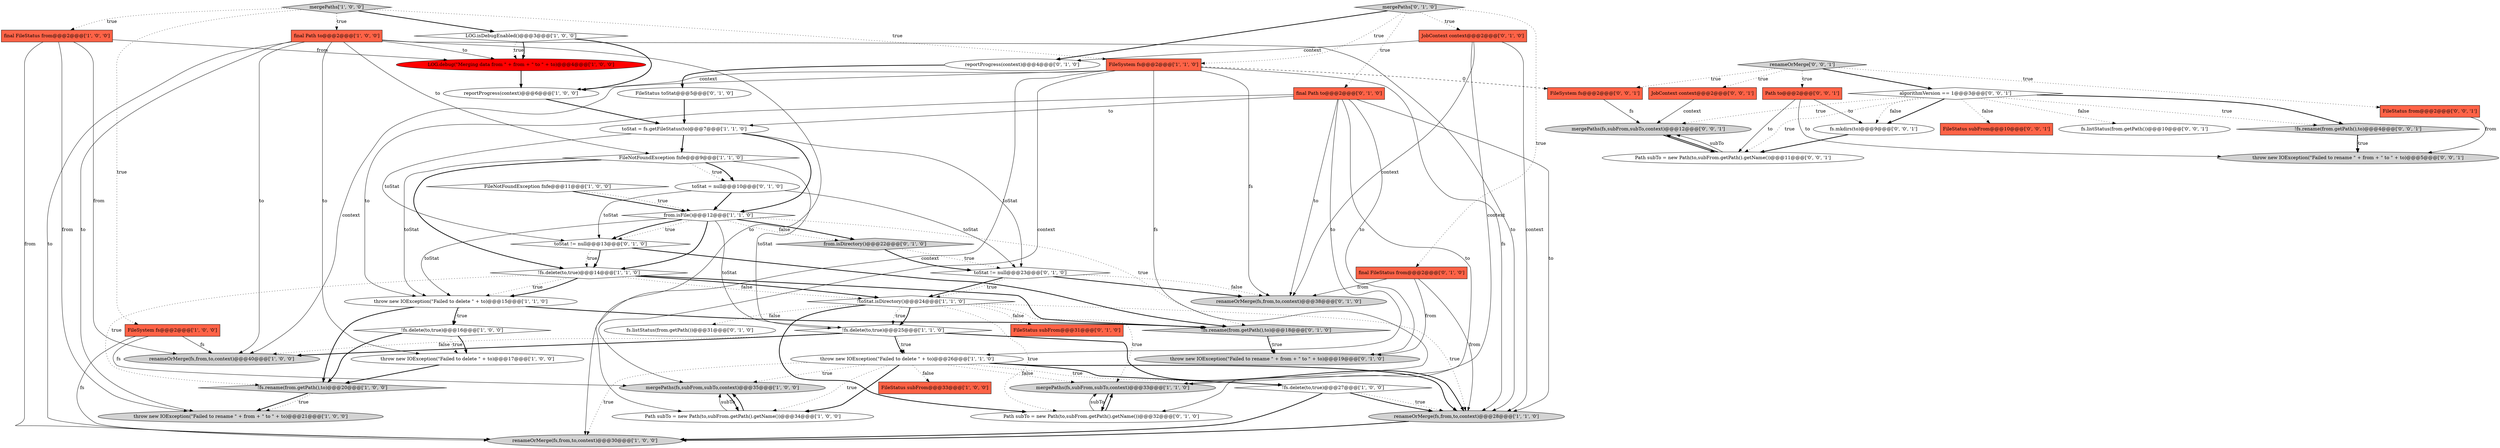 digraph {
5 [style = filled, label = "reportProgress(context)@@@6@@@['1', '0', '0']", fillcolor = white, shape = ellipse image = "AAA0AAABBB1BBB"];
3 [style = filled, label = "FileNotFoundException fnfe@@@11@@@['1', '0', '0']", fillcolor = white, shape = diamond image = "AAA0AAABBB1BBB"];
4 [style = filled, label = "LOG.debug(\"Merging data from \" + from + \" to \" + to)@@@4@@@['1', '0', '0']", fillcolor = red, shape = ellipse image = "AAA1AAABBB1BBB"];
25 [style = filled, label = "FileStatus subFrom@@@33@@@['1', '0', '0']", fillcolor = tomato, shape = box image = "AAA0AAABBB1BBB"];
30 [style = filled, label = "final FileStatus from@@@2@@@['0', '1', '0']", fillcolor = tomato, shape = box image = "AAA0AAABBB2BBB"];
54 [style = filled, label = "FileSystem fs@@@2@@@['0', '0', '1']", fillcolor = tomato, shape = box image = "AAA0AAABBB3BBB"];
27 [style = filled, label = "toStat = fs.getFileStatus(to)@@@7@@@['1', '1', '0']", fillcolor = white, shape = ellipse image = "AAA0AAABBB1BBB"];
8 [style = filled, label = "!fs.delete(to,true)@@@14@@@['1', '1', '0']", fillcolor = white, shape = diamond image = "AAA0AAABBB1BBB"];
9 [style = filled, label = "!fs.delete(to,true)@@@16@@@['1', '0', '0']", fillcolor = white, shape = diamond image = "AAA0AAABBB1BBB"];
16 [style = filled, label = "final FileStatus from@@@2@@@['1', '0', '0']", fillcolor = tomato, shape = box image = "AAA0AAABBB1BBB"];
33 [style = filled, label = "final Path to@@@2@@@['0', '1', '0']", fillcolor = tomato, shape = box image = "AAA0AAABBB2BBB"];
45 [style = filled, label = "JobContext context@@@2@@@['0', '0', '1']", fillcolor = tomato, shape = box image = "AAA0AAABBB3BBB"];
41 [style = filled, label = "FileStatus subFrom@@@31@@@['0', '1', '0']", fillcolor = tomato, shape = box image = "AAA0AAABBB2BBB"];
18 [style = filled, label = "renameOrMerge(fs,from,to,context)@@@40@@@['1', '0', '0']", fillcolor = lightgray, shape = ellipse image = "AAA0AAABBB1BBB"];
35 [style = filled, label = "JobContext context@@@2@@@['0', '1', '0']", fillcolor = tomato, shape = box image = "AAA0AAABBB2BBB"];
0 [style = filled, label = "LOG.isDebugEnabled()@@@3@@@['1', '0', '0']", fillcolor = white, shape = diamond image = "AAA0AAABBB1BBB"];
44 [style = filled, label = "from.isDirectory()@@@22@@@['0', '1', '0']", fillcolor = lightgray, shape = diamond image = "AAA0AAABBB2BBB"];
52 [style = filled, label = "FileStatus subFrom@@@10@@@['0', '0', '1']", fillcolor = tomato, shape = box image = "AAA0AAABBB3BBB"];
51 [style = filled, label = "mergePaths(fs,subFrom,subTo,context)@@@12@@@['0', '0', '1']", fillcolor = lightgray, shape = ellipse image = "AAA0AAABBB3BBB"];
49 [style = filled, label = "fs.listStatus(from.getPath())@@@10@@@['0', '0', '1']", fillcolor = white, shape = ellipse image = "AAA0AAABBB3BBB"];
11 [style = filled, label = "!fs.rename(from.getPath(),to)@@@20@@@['1', '0', '0']", fillcolor = lightgray, shape = diamond image = "AAA0AAABBB1BBB"];
10 [style = filled, label = "from.isFile()@@@12@@@['1', '1', '0']", fillcolor = white, shape = diamond image = "AAA0AAABBB1BBB"];
29 [style = filled, label = "!fs.rename(from.getPath(),to)@@@18@@@['0', '1', '0']", fillcolor = lightgray, shape = diamond image = "AAA0AAABBB2BBB"];
47 [style = filled, label = "Path subTo = new Path(to,subFrom.getPath().getName())@@@11@@@['0', '0', '1']", fillcolor = white, shape = ellipse image = "AAA0AAABBB3BBB"];
13 [style = filled, label = "!fs.delete(to,true)@@@25@@@['1', '1', '0']", fillcolor = white, shape = diamond image = "AAA0AAABBB1BBB"];
15 [style = filled, label = "throw new IOException(\"Failed to delete \" + to)@@@17@@@['1', '0', '0']", fillcolor = white, shape = ellipse image = "AAA0AAABBB1BBB"];
14 [style = filled, label = "final Path to@@@2@@@['1', '0', '0']", fillcolor = tomato, shape = box image = "AAA0AAABBB1BBB"];
23 [style = filled, label = "renameOrMerge(fs,from,to,context)@@@30@@@['1', '0', '0']", fillcolor = lightgray, shape = ellipse image = "AAA0AAABBB1BBB"];
17 [style = filled, label = "throw new IOException(\"Failed to delete \" + to)@@@26@@@['1', '1', '0']", fillcolor = white, shape = ellipse image = "AAA0AAABBB1BBB"];
36 [style = filled, label = "FileStatus toStat@@@5@@@['0', '1', '0']", fillcolor = white, shape = ellipse image = "AAA0AAABBB2BBB"];
57 [style = filled, label = "!fs.rename(from.getPath(),to)@@@4@@@['0', '0', '1']", fillcolor = lightgray, shape = diamond image = "AAA0AAABBB3BBB"];
39 [style = filled, label = "mergePaths['0', '1', '0']", fillcolor = lightgray, shape = diamond image = "AAA0AAABBB2BBB"];
26 [style = filled, label = "mergePaths(fs,subFrom,subTo,context)@@@33@@@['1', '1', '0']", fillcolor = lightgray, shape = ellipse image = "AAA0AAABBB1BBB"];
28 [style = filled, label = "mergePaths['1', '0', '0']", fillcolor = lightgray, shape = diamond image = "AAA0AAABBB1BBB"];
32 [style = filled, label = "Path subTo = new Path(to,subFrom.getPath().getName())@@@32@@@['0', '1', '0']", fillcolor = white, shape = ellipse image = "AAA0AAABBB2BBB"];
38 [style = filled, label = "toStat != null@@@13@@@['0', '1', '0']", fillcolor = white, shape = diamond image = "AAA0AAABBB2BBB"];
6 [style = filled, label = "!toStat.isDirectory()@@@24@@@['1', '1', '0']", fillcolor = white, shape = diamond image = "AAA0AAABBB1BBB"];
2 [style = filled, label = "mergePaths(fs,subFrom,subTo,context)@@@35@@@['1', '0', '0']", fillcolor = lightgray, shape = ellipse image = "AAA0AAABBB1BBB"];
21 [style = filled, label = "Path subTo = new Path(to,subFrom.getPath().getName())@@@34@@@['1', '0', '0']", fillcolor = white, shape = ellipse image = "AAA0AAABBB1BBB"];
42 [style = filled, label = "renameOrMerge(fs,from,to,context)@@@38@@@['0', '1', '0']", fillcolor = lightgray, shape = ellipse image = "AAA0AAABBB2BBB"];
7 [style = filled, label = "throw new IOException(\"Failed to delete \" + to)@@@15@@@['1', '1', '0']", fillcolor = white, shape = ellipse image = "AAA0AAABBB1BBB"];
40 [style = filled, label = "toStat != null@@@23@@@['0', '1', '0']", fillcolor = white, shape = diamond image = "AAA0AAABBB2BBB"];
37 [style = filled, label = "reportProgress(context)@@@4@@@['0', '1', '0']", fillcolor = white, shape = ellipse image = "AAA0AAABBB2BBB"];
43 [style = filled, label = "throw new IOException(\"Failed to rename \" + from + \" to \" + to)@@@19@@@['0', '1', '0']", fillcolor = lightgray, shape = ellipse image = "AAA0AAABBB2BBB"];
55 [style = filled, label = "throw new IOException(\"Failed to rename \" + from + \" to \" + to)@@@5@@@['0', '0', '1']", fillcolor = lightgray, shape = ellipse image = "AAA0AAABBB3BBB"];
53 [style = filled, label = "FileStatus from@@@2@@@['0', '0', '1']", fillcolor = tomato, shape = box image = "AAA0AAABBB3BBB"];
20 [style = filled, label = "renameOrMerge(fs,from,to,context)@@@28@@@['1', '1', '0']", fillcolor = lightgray, shape = ellipse image = "AAA0AAABBB1BBB"];
46 [style = filled, label = "fs.mkdirs(to)@@@9@@@['0', '0', '1']", fillcolor = white, shape = ellipse image = "AAA0AAABBB3BBB"];
56 [style = filled, label = "algorithmVersion == 1@@@3@@@['0', '0', '1']", fillcolor = white, shape = diamond image = "AAA0AAABBB3BBB"];
1 [style = filled, label = "FileNotFoundException fnfe@@@9@@@['1', '1', '0']", fillcolor = white, shape = diamond image = "AAA0AAABBB1BBB"];
48 [style = filled, label = "Path to@@@2@@@['0', '0', '1']", fillcolor = tomato, shape = box image = "AAA0AAABBB3BBB"];
22 [style = filled, label = "throw new IOException(\"Failed to rename \" + from + \" to \" + to)@@@21@@@['1', '0', '0']", fillcolor = lightgray, shape = ellipse image = "AAA0AAABBB1BBB"];
31 [style = filled, label = "fs.listStatus(from.getPath())@@@31@@@['0', '1', '0']", fillcolor = white, shape = ellipse image = "AAA0AAABBB2BBB"];
50 [style = filled, label = "renameOrMerge['0', '0', '1']", fillcolor = lightgray, shape = diamond image = "AAA0AAABBB3BBB"];
24 [style = filled, label = "FileSystem fs@@@2@@@['1', '1', '0']", fillcolor = tomato, shape = box image = "AAA0AAABBB1BBB"];
19 [style = filled, label = "!fs.delete(to,true)@@@27@@@['1', '0', '0']", fillcolor = white, shape = diamond image = "AAA0AAABBB1BBB"];
12 [style = filled, label = "FileSystem fs@@@2@@@['1', '0', '0']", fillcolor = tomato, shape = box image = "AAA0AAABBB1BBB"];
34 [style = filled, label = "toStat = null@@@10@@@['0', '1', '0']", fillcolor = white, shape = ellipse image = "AAA0AAABBB2BBB"];
33->27 [style = solid, label="to"];
12->18 [style = solid, label="fs"];
34->40 [style = solid, label="toStat"];
48->47 [style = solid, label="to"];
29->43 [style = dotted, label="true"];
40->6 [style = bold, label=""];
9->11 [style = bold, label=""];
14->4 [style = solid, label="to"];
39->24 [style = dotted, label="true"];
10->38 [style = dotted, label="true"];
10->44 [style = dotted, label="false"];
28->14 [style = dotted, label="true"];
24->5 [style = solid, label="context"];
28->16 [style = dotted, label="true"];
50->56 [style = bold, label=""];
14->21 [style = solid, label="to"];
14->23 [style = solid, label="to"];
6->32 [style = dotted, label="true"];
8->6 [style = bold, label=""];
14->20 [style = solid, label="to"];
14->15 [style = solid, label="to"];
1->34 [style = dotted, label="true"];
10->29 [style = dotted, label="true"];
21->2 [style = bold, label=""];
7->9 [style = bold, label=""];
28->0 [style = bold, label=""];
13->17 [style = bold, label=""];
6->26 [style = dotted, label="true"];
15->11 [style = bold, label=""];
10->8 [style = bold, label=""];
30->20 [style = solid, label="from"];
38->8 [style = dotted, label="true"];
17->25 [style = dotted, label="false"];
50->48 [style = dotted, label="true"];
44->40 [style = dotted, label="true"];
51->47 [style = bold, label=""];
47->51 [style = bold, label=""];
29->43 [style = bold, label=""];
24->26 [style = solid, label="fs"];
9->15 [style = dotted, label="true"];
17->2 [style = dotted, label="true"];
34->38 [style = solid, label="toStat"];
33->20 [style = solid, label="to"];
17->21 [style = bold, label=""];
50->45 [style = dotted, label="true"];
24->2 [style = solid, label="context"];
7->29 [style = bold, label=""];
39->35 [style = dotted, label="true"];
6->32 [style = bold, label=""];
17->20 [style = bold, label=""];
13->17 [style = dotted, label="true"];
7->11 [style = bold, label=""];
8->6 [style = dotted, label="false"];
26->32 [style = bold, label=""];
37->36 [style = bold, label=""];
10->7 [style = solid, label="toStat"];
57->55 [style = bold, label=""];
19->20 [style = bold, label=""];
6->13 [style = dotted, label="true"];
35->37 [style = solid, label="context"];
16->22 [style = solid, label="from"];
6->31 [style = dotted, label="false"];
27->40 [style = solid, label="toStat"];
8->7 [style = dotted, label="true"];
40->6 [style = dotted, label="true"];
56->46 [style = bold, label=""];
56->46 [style = dotted, label="false"];
56->57 [style = bold, label=""];
56->47 [style = dotted, label="true"];
32->26 [style = bold, label=""];
35->26 [style = solid, label="context"];
17->23 [style = dotted, label="true"];
21->2 [style = solid, label="subTo"];
48->46 [style = solid, label="to"];
6->20 [style = dotted, label="true"];
14->1 [style = solid, label="to"];
16->18 [style = solid, label="from"];
3->10 [style = bold, label=""];
33->43 [style = solid, label="to"];
33->7 [style = solid, label="to"];
28->24 [style = dotted, label="true"];
20->23 [style = bold, label=""];
10->44 [style = bold, label=""];
2->21 [style = bold, label=""];
24->23 [style = solid, label="context"];
16->23 [style = solid, label="from"];
12->23 [style = solid, label="fs"];
17->21 [style = dotted, label="true"];
13->18 [style = bold, label=""];
47->51 [style = solid, label="subTo"];
53->55 [style = solid, label="from"];
39->37 [style = bold, label=""];
35->20 [style = solid, label="context"];
1->8 [style = bold, label=""];
50->54 [style = dotted, label="true"];
0->4 [style = dotted, label="true"];
3->10 [style = dotted, label="true"];
27->38 [style = solid, label="toStat"];
33->32 [style = solid, label="to"];
54->51 [style = solid, label="fs"];
30->43 [style = solid, label="from"];
39->30 [style = dotted, label="true"];
24->42 [style = solid, label="fs"];
56->49 [style = dotted, label="false"];
14->22 [style = solid, label="to"];
24->20 [style = solid, label="fs"];
50->53 [style = dotted, label="true"];
14->18 [style = solid, label="to"];
1->34 [style = bold, label=""];
16->4 [style = solid, label="from"];
6->13 [style = bold, label=""];
27->10 [style = bold, label=""];
17->19 [style = dotted, label="true"];
56->57 [style = dotted, label="true"];
11->22 [style = bold, label=""];
8->11 [style = dotted, label="true"];
38->8 [style = bold, label=""];
4->5 [style = bold, label=""];
28->12 [style = dotted, label="true"];
10->38 [style = bold, label=""];
40->42 [style = dotted, label="false"];
0->5 [style = bold, label=""];
27->1 [style = bold, label=""];
33->42 [style = solid, label="to"];
19->20 [style = dotted, label="true"];
38->29 [style = bold, label=""];
44->40 [style = bold, label=""];
1->7 [style = solid, label="toStat"];
13->18 [style = dotted, label="false"];
24->18 [style = solid, label="context"];
7->9 [style = dotted, label="true"];
1->13 [style = solid, label="toStat"];
34->10 [style = bold, label=""];
46->47 [style = bold, label=""];
45->51 [style = solid, label="context"];
30->42 [style = solid, label="from"];
11->22 [style = dotted, label="true"];
17->19 [style = bold, label=""];
8->7 [style = bold, label=""];
56->52 [style = dotted, label="false"];
32->26 [style = solid, label="subTo"];
57->55 [style = dotted, label="true"];
10->13 [style = solid, label="toStat"];
48->55 [style = solid, label="to"];
56->51 [style = dotted, label="true"];
24->54 [style = dashed, label="0"];
36->27 [style = bold, label=""];
33->17 [style = solid, label="to"];
0->4 [style = bold, label=""];
9->15 [style = bold, label=""];
12->2 [style = solid, label="fs"];
19->23 [style = bold, label=""];
6->41 [style = dotted, label="false"];
17->26 [style = dotted, label="false"];
35->42 [style = solid, label="context"];
5->27 [style = bold, label=""];
8->29 [style = bold, label=""];
39->33 [style = dotted, label="true"];
40->42 [style = bold, label=""];
13->20 [style = bold, label=""];
}
